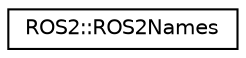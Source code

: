 digraph "Graphical Class Hierarchy"
{
 // LATEX_PDF_SIZE
  edge [fontname="Helvetica",fontsize="10",labelfontname="Helvetica",labelfontsize="10"];
  node [fontname="Helvetica",fontsize="10",shape=record];
  rankdir="LR";
  Node0 [label="ROS2::ROS2Names",height=0.2,width=0.4,color="black", fillcolor="white", style="filled",URL="$class_r_o_s2_1_1_r_o_s2_names.html",tooltip="Utility class for handling ROS2 naming rules."];
}
